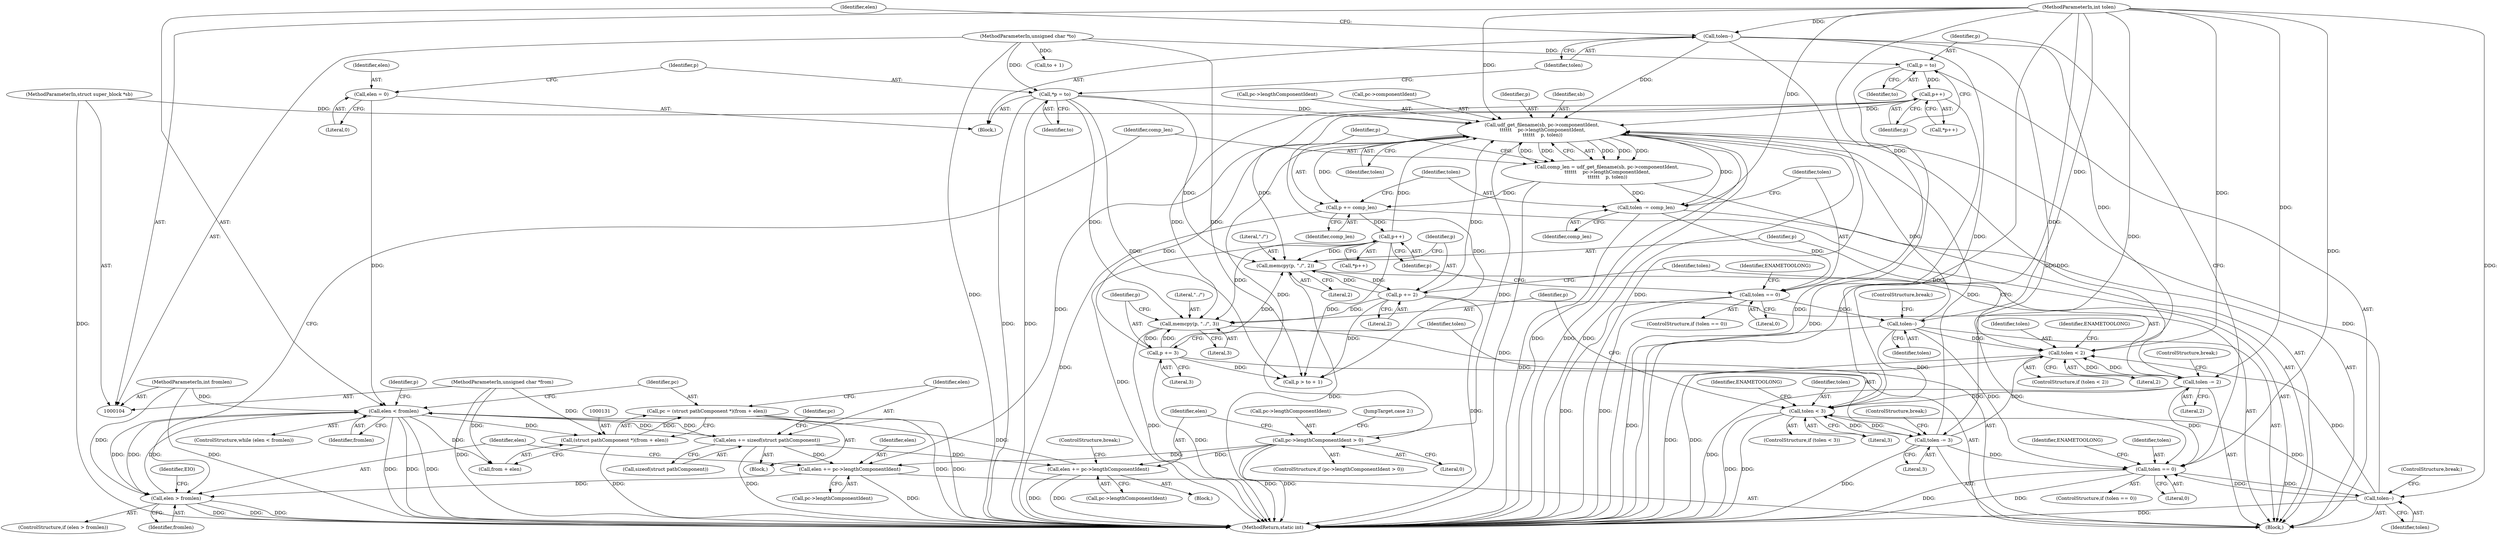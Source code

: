 digraph "0_linux_e237ec37ec154564f8690c5bd1795339955eeef9@integer" {
"1000128" [label="(Call,pc = (struct pathComponent *)(from + elen))"];
"1000130" [label="(Call,(struct pathComponent *)(from + elen))"];
"1000106" [label="(MethodParameterIn,unsigned char *from)"];
"1000124" [label="(Call,elen < fromlen)"];
"1000222" [label="(Call,elen > fromlen)"];
"1000216" [label="(Call,elen += pc->lengthComponentIdent)"];
"1000230" [label="(Call,udf_get_filename(sb, pc->componentIdent,\n \t\t\t\t\t\t    pc->lengthComponentIdent,\n \t\t\t\t\t\t    p, tolen))"];
"1000105" [label="(MethodParameterIn,struct super_block *sb)"];
"1000146" [label="(Call,pc->lengthComponentIdent > 0)"];
"1000171" [label="(Call,p++)"];
"1000166" [label="(Call,p = to)"];
"1000108" [label="(MethodParameterIn,unsigned char *to)"];
"1000208" [label="(Call,p += 2)"];
"1000204" [label="(Call,memcpy(p, \"./\", 2))"];
"1000189" [label="(Call,p += 3)"];
"1000185" [label="(Call,memcpy(p, \"../\", 3))"];
"1000255" [label="(Call,p++)"];
"1000240" [label="(Call,p += comp_len)"];
"1000228" [label="(Call,comp_len = udf_get_filename(sb, pc->componentIdent,\n \t\t\t\t\t\t    pc->lengthComponentIdent,\n \t\t\t\t\t\t    p, tolen))"];
"1000118" [label="(Call,*p = to)"];
"1000258" [label="(Call,tolen--)"];
"1000247" [label="(Call,tolen == 0)"];
"1000243" [label="(Call,tolen -= comp_len)"];
"1000109" [label="(MethodParameterIn,int tolen)"];
"1000211" [label="(Call,tolen -= 2)"];
"1000198" [label="(Call,tolen < 2)"];
"1000192" [label="(Call,tolen -= 3)"];
"1000179" [label="(Call,tolen < 3)"];
"1000121" [label="(Call,tolen--)"];
"1000174" [label="(Call,tolen--)"];
"1000160" [label="(Call,tolen == 0)"];
"1000135" [label="(Call,elen += sizeof(struct pathComponent))"];
"1000107" [label="(MethodParameterIn,int fromlen)"];
"1000113" [label="(Call,elen = 0)"];
"1000152" [label="(Call,elen += pc->lengthComponentIdent)"];
"1000281" [label="(MethodReturn,static int)"];
"1000244" [label="(Identifier,tolen)"];
"1000246" [label="(ControlStructure,if (tolen == 0))"];
"1000249" [label="(Literal,0)"];
"1000195" [label="(ControlStructure,break;)"];
"1000228" [label="(Call,comp_len = udf_get_filename(sb, pc->componentIdent,\n \t\t\t\t\t\t    pc->lengthComponentIdent,\n \t\t\t\t\t\t    p, tolen))"];
"1000180" [label="(Identifier,tolen)"];
"1000175" [label="(Identifier,tolen)"];
"1000105" [label="(MethodParameterIn,struct super_block *sb)"];
"1000153" [label="(Identifier,elen)"];
"1000235" [label="(Call,pc->lengthComponentIdent)"];
"1000123" [label="(ControlStructure,while (elen < fromlen))"];
"1000258" [label="(Call,tolen--)"];
"1000150" [label="(Literal,0)"];
"1000216" [label="(Call,elen += pc->lengthComponentIdent)"];
"1000192" [label="(Call,tolen -= 3)"];
"1000239" [label="(Identifier,tolen)"];
"1000106" [label="(MethodParameterIn,unsigned char *from)"];
"1000198" [label="(Call,tolen < 2)"];
"1000145" [label="(ControlStructure,if (pc->lengthComponentIdent > 0))"];
"1000193" [label="(Identifier,tolen)"];
"1000189" [label="(Call,p += 3)"];
"1000241" [label="(Identifier,p)"];
"1000212" [label="(Identifier,tolen)"];
"1000217" [label="(Identifier,elen)"];
"1000114" [label="(Identifier,elen)"];
"1000166" [label="(Call,p = to)"];
"1000181" [label="(Literal,3)"];
"1000121" [label="(Call,tolen--)"];
"1000213" [label="(Literal,2)"];
"1000194" [label="(Literal,3)"];
"1000210" [label="(Literal,2)"];
"1000259" [label="(Identifier,tolen)"];
"1000141" [label="(Identifier,pc)"];
"1000162" [label="(Literal,0)"];
"1000108" [label="(MethodParameterIn,unsigned char *to)"];
"1000242" [label="(Identifier,comp_len)"];
"1000118" [label="(Call,*p = to)"];
"1000203" [label="(Identifier,ENAMETOOLONG)"];
"1000129" [label="(Identifier,pc)"];
"1000135" [label="(Call,elen += sizeof(struct pathComponent))"];
"1000176" [label="(ControlStructure,break;)"];
"1000147" [label="(Call,pc->lengthComponentIdent)"];
"1000232" [label="(Call,pc->componentIdent)"];
"1000209" [label="(Identifier,p)"];
"1000240" [label="(Call,p += comp_len)"];
"1000185" [label="(Call,memcpy(p, \"../\", 3))"];
"1000222" [label="(Call,elen > fromlen)"];
"1000260" [label="(ControlStructure,break;)"];
"1000229" [label="(Identifier,comp_len)"];
"1000252" [label="(Identifier,ENAMETOOLONG)"];
"1000128" [label="(Call,pc = (struct pathComponent *)(from + elen))"];
"1000152" [label="(Call,elen += pc->lengthComponentIdent)"];
"1000207" [label="(Literal,2)"];
"1000126" [label="(Identifier,fromlen)"];
"1000238" [label="(Identifier,p)"];
"1000199" [label="(Identifier,tolen)"];
"1000263" [label="(Identifier,p)"];
"1000132" [label="(Call,from + elen)"];
"1000158" [label="(JumpTarget,case 2:)"];
"1000214" [label="(ControlStructure,break;)"];
"1000137" [label="(Call,sizeof(struct pathComponent))"];
"1000204" [label="(Call,memcpy(p, \"./\", 2))"];
"1000191" [label="(Literal,3)"];
"1000171" [label="(Call,p++)"];
"1000256" [label="(Identifier,p)"];
"1000255" [label="(Call,p++)"];
"1000188" [label="(Literal,3)"];
"1000143" [label="(Block,)"];
"1000262" [label="(Call,p > to + 1)"];
"1000154" [label="(Call,pc->lengthComponentIdent)"];
"1000119" [label="(Identifier,p)"];
"1000110" [label="(Block,)"];
"1000170" [label="(Call,*p++)"];
"1000223" [label="(Identifier,elen)"];
"1000113" [label="(Call,elen = 0)"];
"1000151" [label="(Block,)"];
"1000206" [label="(Literal,\"./\")"];
"1000254" [label="(Call,*p++)"];
"1000165" [label="(Identifier,ENAMETOOLONG)"];
"1000107" [label="(MethodParameterIn,int fromlen)"];
"1000211" [label="(Call,tolen -= 2)"];
"1000197" [label="(ControlStructure,if (tolen < 2))"];
"1000122" [label="(Identifier,tolen)"];
"1000187" [label="(Literal,\"../\")"];
"1000231" [label="(Identifier,sb)"];
"1000167" [label="(Identifier,p)"];
"1000248" [label="(Identifier,tolen)"];
"1000127" [label="(Block,)"];
"1000146" [label="(Call,pc->lengthComponentIdent > 0)"];
"1000243" [label="(Call,tolen -= comp_len)"];
"1000109" [label="(MethodParameterIn,int tolen)"];
"1000190" [label="(Identifier,p)"];
"1000124" [label="(Call,elen < fromlen)"];
"1000157" [label="(ControlStructure,break;)"];
"1000200" [label="(Literal,2)"];
"1000168" [label="(Identifier,to)"];
"1000115" [label="(Literal,0)"];
"1000227" [label="(Identifier,EIO)"];
"1000186" [label="(Identifier,p)"];
"1000136" [label="(Identifier,elen)"];
"1000161" [label="(Identifier,tolen)"];
"1000160" [label="(Call,tolen == 0)"];
"1000174" [label="(Call,tolen--)"];
"1000221" [label="(ControlStructure,if (elen > fromlen))"];
"1000230" [label="(Call,udf_get_filename(sb, pc->componentIdent,\n \t\t\t\t\t\t    pc->lengthComponentIdent,\n \t\t\t\t\t\t    p, tolen))"];
"1000184" [label="(Identifier,ENAMETOOLONG)"];
"1000178" [label="(ControlStructure,if (tolen < 3))"];
"1000125" [label="(Identifier,elen)"];
"1000120" [label="(Identifier,to)"];
"1000247" [label="(Call,tolen == 0)"];
"1000224" [label="(Identifier,fromlen)"];
"1000264" [label="(Call,to + 1)"];
"1000130" [label="(Call,(struct pathComponent *)(from + elen))"];
"1000159" [label="(ControlStructure,if (tolen == 0))"];
"1000245" [label="(Identifier,comp_len)"];
"1000208" [label="(Call,p += 2)"];
"1000218" [label="(Call,pc->lengthComponentIdent)"];
"1000179" [label="(Call,tolen < 3)"];
"1000205" [label="(Identifier,p)"];
"1000172" [label="(Identifier,p)"];
"1000128" -> "1000127"  [label="AST: "];
"1000128" -> "1000130"  [label="CFG: "];
"1000129" -> "1000128"  [label="AST: "];
"1000130" -> "1000128"  [label="AST: "];
"1000136" -> "1000128"  [label="CFG: "];
"1000128" -> "1000281"  [label="DDG: "];
"1000128" -> "1000281"  [label="DDG: "];
"1000130" -> "1000128"  [label="DDG: "];
"1000130" -> "1000132"  [label="CFG: "];
"1000131" -> "1000130"  [label="AST: "];
"1000132" -> "1000130"  [label="AST: "];
"1000130" -> "1000281"  [label="DDG: "];
"1000106" -> "1000130"  [label="DDG: "];
"1000124" -> "1000130"  [label="DDG: "];
"1000106" -> "1000104"  [label="AST: "];
"1000106" -> "1000281"  [label="DDG: "];
"1000106" -> "1000132"  [label="DDG: "];
"1000124" -> "1000123"  [label="AST: "];
"1000124" -> "1000126"  [label="CFG: "];
"1000125" -> "1000124"  [label="AST: "];
"1000126" -> "1000124"  [label="AST: "];
"1000129" -> "1000124"  [label="CFG: "];
"1000263" -> "1000124"  [label="CFG: "];
"1000124" -> "1000281"  [label="DDG: "];
"1000124" -> "1000281"  [label="DDG: "];
"1000124" -> "1000281"  [label="DDG: "];
"1000222" -> "1000124"  [label="DDG: "];
"1000222" -> "1000124"  [label="DDG: "];
"1000113" -> "1000124"  [label="DDG: "];
"1000152" -> "1000124"  [label="DDG: "];
"1000135" -> "1000124"  [label="DDG: "];
"1000107" -> "1000124"  [label="DDG: "];
"1000124" -> "1000132"  [label="DDG: "];
"1000124" -> "1000135"  [label="DDG: "];
"1000124" -> "1000222"  [label="DDG: "];
"1000222" -> "1000221"  [label="AST: "];
"1000222" -> "1000224"  [label="CFG: "];
"1000223" -> "1000222"  [label="AST: "];
"1000224" -> "1000222"  [label="AST: "];
"1000227" -> "1000222"  [label="CFG: "];
"1000229" -> "1000222"  [label="CFG: "];
"1000222" -> "1000281"  [label="DDG: "];
"1000222" -> "1000281"  [label="DDG: "];
"1000222" -> "1000281"  [label="DDG: "];
"1000216" -> "1000222"  [label="DDG: "];
"1000107" -> "1000222"  [label="DDG: "];
"1000216" -> "1000143"  [label="AST: "];
"1000216" -> "1000218"  [label="CFG: "];
"1000217" -> "1000216"  [label="AST: "];
"1000218" -> "1000216"  [label="AST: "];
"1000223" -> "1000216"  [label="CFG: "];
"1000216" -> "1000281"  [label="DDG: "];
"1000230" -> "1000216"  [label="DDG: "];
"1000146" -> "1000216"  [label="DDG: "];
"1000135" -> "1000216"  [label="DDG: "];
"1000230" -> "1000228"  [label="AST: "];
"1000230" -> "1000239"  [label="CFG: "];
"1000231" -> "1000230"  [label="AST: "];
"1000232" -> "1000230"  [label="AST: "];
"1000235" -> "1000230"  [label="AST: "];
"1000238" -> "1000230"  [label="AST: "];
"1000239" -> "1000230"  [label="AST: "];
"1000228" -> "1000230"  [label="CFG: "];
"1000230" -> "1000281"  [label="DDG: "];
"1000230" -> "1000281"  [label="DDG: "];
"1000230" -> "1000281"  [label="DDG: "];
"1000230" -> "1000146"  [label="DDG: "];
"1000230" -> "1000228"  [label="DDG: "];
"1000230" -> "1000228"  [label="DDG: "];
"1000230" -> "1000228"  [label="DDG: "];
"1000230" -> "1000228"  [label="DDG: "];
"1000230" -> "1000228"  [label="DDG: "];
"1000105" -> "1000230"  [label="DDG: "];
"1000146" -> "1000230"  [label="DDG: "];
"1000171" -> "1000230"  [label="DDG: "];
"1000208" -> "1000230"  [label="DDG: "];
"1000189" -> "1000230"  [label="DDG: "];
"1000255" -> "1000230"  [label="DDG: "];
"1000118" -> "1000230"  [label="DDG: "];
"1000258" -> "1000230"  [label="DDG: "];
"1000211" -> "1000230"  [label="DDG: "];
"1000192" -> "1000230"  [label="DDG: "];
"1000121" -> "1000230"  [label="DDG: "];
"1000174" -> "1000230"  [label="DDG: "];
"1000109" -> "1000230"  [label="DDG: "];
"1000230" -> "1000240"  [label="DDG: "];
"1000230" -> "1000243"  [label="DDG: "];
"1000105" -> "1000104"  [label="AST: "];
"1000105" -> "1000281"  [label="DDG: "];
"1000146" -> "1000145"  [label="AST: "];
"1000146" -> "1000150"  [label="CFG: "];
"1000147" -> "1000146"  [label="AST: "];
"1000150" -> "1000146"  [label="AST: "];
"1000153" -> "1000146"  [label="CFG: "];
"1000158" -> "1000146"  [label="CFG: "];
"1000146" -> "1000281"  [label="DDG: "];
"1000146" -> "1000281"  [label="DDG: "];
"1000146" -> "1000152"  [label="DDG: "];
"1000171" -> "1000170"  [label="AST: "];
"1000171" -> "1000172"  [label="CFG: "];
"1000172" -> "1000171"  [label="AST: "];
"1000170" -> "1000171"  [label="CFG: "];
"1000171" -> "1000281"  [label="DDG: "];
"1000166" -> "1000171"  [label="DDG: "];
"1000171" -> "1000185"  [label="DDG: "];
"1000171" -> "1000204"  [label="DDG: "];
"1000171" -> "1000262"  [label="DDG: "];
"1000166" -> "1000143"  [label="AST: "];
"1000166" -> "1000168"  [label="CFG: "];
"1000167" -> "1000166"  [label="AST: "];
"1000168" -> "1000166"  [label="AST: "];
"1000172" -> "1000166"  [label="CFG: "];
"1000166" -> "1000281"  [label="DDG: "];
"1000108" -> "1000166"  [label="DDG: "];
"1000108" -> "1000104"  [label="AST: "];
"1000108" -> "1000281"  [label="DDG: "];
"1000108" -> "1000118"  [label="DDG: "];
"1000108" -> "1000262"  [label="DDG: "];
"1000108" -> "1000264"  [label="DDG: "];
"1000208" -> "1000143"  [label="AST: "];
"1000208" -> "1000210"  [label="CFG: "];
"1000209" -> "1000208"  [label="AST: "];
"1000210" -> "1000208"  [label="AST: "];
"1000212" -> "1000208"  [label="CFG: "];
"1000208" -> "1000281"  [label="DDG: "];
"1000208" -> "1000185"  [label="DDG: "];
"1000208" -> "1000204"  [label="DDG: "];
"1000204" -> "1000208"  [label="DDG: "];
"1000208" -> "1000262"  [label="DDG: "];
"1000204" -> "1000143"  [label="AST: "];
"1000204" -> "1000207"  [label="CFG: "];
"1000205" -> "1000204"  [label="AST: "];
"1000206" -> "1000204"  [label="AST: "];
"1000207" -> "1000204"  [label="AST: "];
"1000209" -> "1000204"  [label="CFG: "];
"1000204" -> "1000281"  [label="DDG: "];
"1000189" -> "1000204"  [label="DDG: "];
"1000255" -> "1000204"  [label="DDG: "];
"1000118" -> "1000204"  [label="DDG: "];
"1000189" -> "1000143"  [label="AST: "];
"1000189" -> "1000191"  [label="CFG: "];
"1000190" -> "1000189"  [label="AST: "];
"1000191" -> "1000189"  [label="AST: "];
"1000193" -> "1000189"  [label="CFG: "];
"1000189" -> "1000281"  [label="DDG: "];
"1000189" -> "1000185"  [label="DDG: "];
"1000185" -> "1000189"  [label="DDG: "];
"1000189" -> "1000262"  [label="DDG: "];
"1000185" -> "1000143"  [label="AST: "];
"1000185" -> "1000188"  [label="CFG: "];
"1000186" -> "1000185"  [label="AST: "];
"1000187" -> "1000185"  [label="AST: "];
"1000188" -> "1000185"  [label="AST: "];
"1000190" -> "1000185"  [label="CFG: "];
"1000185" -> "1000281"  [label="DDG: "];
"1000255" -> "1000185"  [label="DDG: "];
"1000118" -> "1000185"  [label="DDG: "];
"1000255" -> "1000254"  [label="AST: "];
"1000255" -> "1000256"  [label="CFG: "];
"1000256" -> "1000255"  [label="AST: "];
"1000254" -> "1000255"  [label="CFG: "];
"1000255" -> "1000281"  [label="DDG: "];
"1000240" -> "1000255"  [label="DDG: "];
"1000255" -> "1000262"  [label="DDG: "];
"1000240" -> "1000143"  [label="AST: "];
"1000240" -> "1000242"  [label="CFG: "];
"1000241" -> "1000240"  [label="AST: "];
"1000242" -> "1000240"  [label="AST: "];
"1000244" -> "1000240"  [label="CFG: "];
"1000240" -> "1000281"  [label="DDG: "];
"1000228" -> "1000240"  [label="DDG: "];
"1000228" -> "1000143"  [label="AST: "];
"1000229" -> "1000228"  [label="AST: "];
"1000241" -> "1000228"  [label="CFG: "];
"1000228" -> "1000281"  [label="DDG: "];
"1000228" -> "1000243"  [label="DDG: "];
"1000118" -> "1000110"  [label="AST: "];
"1000118" -> "1000120"  [label="CFG: "];
"1000119" -> "1000118"  [label="AST: "];
"1000120" -> "1000118"  [label="AST: "];
"1000122" -> "1000118"  [label="CFG: "];
"1000118" -> "1000281"  [label="DDG: "];
"1000118" -> "1000281"  [label="DDG: "];
"1000118" -> "1000262"  [label="DDG: "];
"1000258" -> "1000143"  [label="AST: "];
"1000258" -> "1000259"  [label="CFG: "];
"1000259" -> "1000258"  [label="AST: "];
"1000260" -> "1000258"  [label="CFG: "];
"1000258" -> "1000281"  [label="DDG: "];
"1000258" -> "1000160"  [label="DDG: "];
"1000258" -> "1000179"  [label="DDG: "];
"1000258" -> "1000198"  [label="DDG: "];
"1000247" -> "1000258"  [label="DDG: "];
"1000109" -> "1000258"  [label="DDG: "];
"1000247" -> "1000246"  [label="AST: "];
"1000247" -> "1000249"  [label="CFG: "];
"1000248" -> "1000247"  [label="AST: "];
"1000249" -> "1000247"  [label="AST: "];
"1000252" -> "1000247"  [label="CFG: "];
"1000256" -> "1000247"  [label="CFG: "];
"1000247" -> "1000281"  [label="DDG: "];
"1000247" -> "1000281"  [label="DDG: "];
"1000243" -> "1000247"  [label="DDG: "];
"1000109" -> "1000247"  [label="DDG: "];
"1000243" -> "1000143"  [label="AST: "];
"1000243" -> "1000245"  [label="CFG: "];
"1000244" -> "1000243"  [label="AST: "];
"1000245" -> "1000243"  [label="AST: "];
"1000248" -> "1000243"  [label="CFG: "];
"1000243" -> "1000281"  [label="DDG: "];
"1000109" -> "1000243"  [label="DDG: "];
"1000109" -> "1000104"  [label="AST: "];
"1000109" -> "1000281"  [label="DDG: "];
"1000109" -> "1000121"  [label="DDG: "];
"1000109" -> "1000160"  [label="DDG: "];
"1000109" -> "1000174"  [label="DDG: "];
"1000109" -> "1000179"  [label="DDG: "];
"1000109" -> "1000192"  [label="DDG: "];
"1000109" -> "1000198"  [label="DDG: "];
"1000109" -> "1000211"  [label="DDG: "];
"1000211" -> "1000143"  [label="AST: "];
"1000211" -> "1000213"  [label="CFG: "];
"1000212" -> "1000211"  [label="AST: "];
"1000213" -> "1000211"  [label="AST: "];
"1000214" -> "1000211"  [label="CFG: "];
"1000211" -> "1000281"  [label="DDG: "];
"1000211" -> "1000160"  [label="DDG: "];
"1000211" -> "1000179"  [label="DDG: "];
"1000211" -> "1000198"  [label="DDG: "];
"1000198" -> "1000211"  [label="DDG: "];
"1000198" -> "1000197"  [label="AST: "];
"1000198" -> "1000200"  [label="CFG: "];
"1000199" -> "1000198"  [label="AST: "];
"1000200" -> "1000198"  [label="AST: "];
"1000203" -> "1000198"  [label="CFG: "];
"1000205" -> "1000198"  [label="CFG: "];
"1000198" -> "1000281"  [label="DDG: "];
"1000198" -> "1000281"  [label="DDG: "];
"1000192" -> "1000198"  [label="DDG: "];
"1000121" -> "1000198"  [label="DDG: "];
"1000174" -> "1000198"  [label="DDG: "];
"1000192" -> "1000143"  [label="AST: "];
"1000192" -> "1000194"  [label="CFG: "];
"1000193" -> "1000192"  [label="AST: "];
"1000194" -> "1000192"  [label="AST: "];
"1000195" -> "1000192"  [label="CFG: "];
"1000192" -> "1000281"  [label="DDG: "];
"1000192" -> "1000160"  [label="DDG: "];
"1000192" -> "1000179"  [label="DDG: "];
"1000179" -> "1000192"  [label="DDG: "];
"1000179" -> "1000178"  [label="AST: "];
"1000179" -> "1000181"  [label="CFG: "];
"1000180" -> "1000179"  [label="AST: "];
"1000181" -> "1000179"  [label="AST: "];
"1000184" -> "1000179"  [label="CFG: "];
"1000186" -> "1000179"  [label="CFG: "];
"1000179" -> "1000281"  [label="DDG: "];
"1000179" -> "1000281"  [label="DDG: "];
"1000121" -> "1000179"  [label="DDG: "];
"1000174" -> "1000179"  [label="DDG: "];
"1000121" -> "1000110"  [label="AST: "];
"1000121" -> "1000122"  [label="CFG: "];
"1000122" -> "1000121"  [label="AST: "];
"1000125" -> "1000121"  [label="CFG: "];
"1000121" -> "1000281"  [label="DDG: "];
"1000121" -> "1000160"  [label="DDG: "];
"1000174" -> "1000143"  [label="AST: "];
"1000174" -> "1000175"  [label="CFG: "];
"1000175" -> "1000174"  [label="AST: "];
"1000176" -> "1000174"  [label="CFG: "];
"1000174" -> "1000281"  [label="DDG: "];
"1000174" -> "1000160"  [label="DDG: "];
"1000160" -> "1000174"  [label="DDG: "];
"1000160" -> "1000159"  [label="AST: "];
"1000160" -> "1000162"  [label="CFG: "];
"1000161" -> "1000160"  [label="AST: "];
"1000162" -> "1000160"  [label="AST: "];
"1000165" -> "1000160"  [label="CFG: "];
"1000167" -> "1000160"  [label="CFG: "];
"1000160" -> "1000281"  [label="DDG: "];
"1000160" -> "1000281"  [label="DDG: "];
"1000135" -> "1000127"  [label="AST: "];
"1000135" -> "1000137"  [label="CFG: "];
"1000136" -> "1000135"  [label="AST: "];
"1000137" -> "1000135"  [label="AST: "];
"1000141" -> "1000135"  [label="CFG: "];
"1000135" -> "1000281"  [label="DDG: "];
"1000135" -> "1000152"  [label="DDG: "];
"1000107" -> "1000104"  [label="AST: "];
"1000107" -> "1000281"  [label="DDG: "];
"1000113" -> "1000110"  [label="AST: "];
"1000113" -> "1000115"  [label="CFG: "];
"1000114" -> "1000113"  [label="AST: "];
"1000115" -> "1000113"  [label="AST: "];
"1000119" -> "1000113"  [label="CFG: "];
"1000152" -> "1000151"  [label="AST: "];
"1000152" -> "1000154"  [label="CFG: "];
"1000153" -> "1000152"  [label="AST: "];
"1000154" -> "1000152"  [label="AST: "];
"1000157" -> "1000152"  [label="CFG: "];
"1000152" -> "1000281"  [label="DDG: "];
"1000152" -> "1000281"  [label="DDG: "];
}
